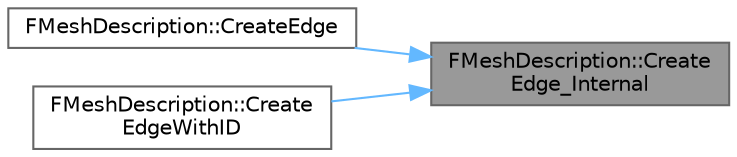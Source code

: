 digraph "FMeshDescription::CreateEdge_Internal"
{
 // INTERACTIVE_SVG=YES
 // LATEX_PDF_SIZE
  bgcolor="transparent";
  edge [fontname=Helvetica,fontsize=10,labelfontname=Helvetica,labelfontsize=10];
  node [fontname=Helvetica,fontsize=10,shape=box,height=0.2,width=0.4];
  rankdir="RL";
  Node1 [id="Node000001",label="FMeshDescription::Create\lEdge_Internal",height=0.2,width=0.4,color="gray40", fillcolor="grey60", style="filled", fontcolor="black",tooltip=" "];
  Node1 -> Node2 [id="edge1_Node000001_Node000002",dir="back",color="steelblue1",style="solid",tooltip=" "];
  Node2 [id="Node000002",label="FMeshDescription::CreateEdge",height=0.2,width=0.4,color="grey40", fillcolor="white", style="filled",URL="$da/d5f/structFMeshDescription.html#a0c5fbd48fb41633355986e8722f5e1e7",tooltip="Adds a new edge to the mesh and returns its ID."];
  Node1 -> Node3 [id="edge2_Node000001_Node000003",dir="back",color="steelblue1",style="solid",tooltip=" "];
  Node3 [id="Node000003",label="FMeshDescription::Create\lEdgeWithID",height=0.2,width=0.4,color="grey40", fillcolor="white", style="filled",URL="$da/d5f/structFMeshDescription.html#ae47f11fd31f015a75c5b20706af8a19a",tooltip="Adds a new edge to the mesh with the given ID."];
}

